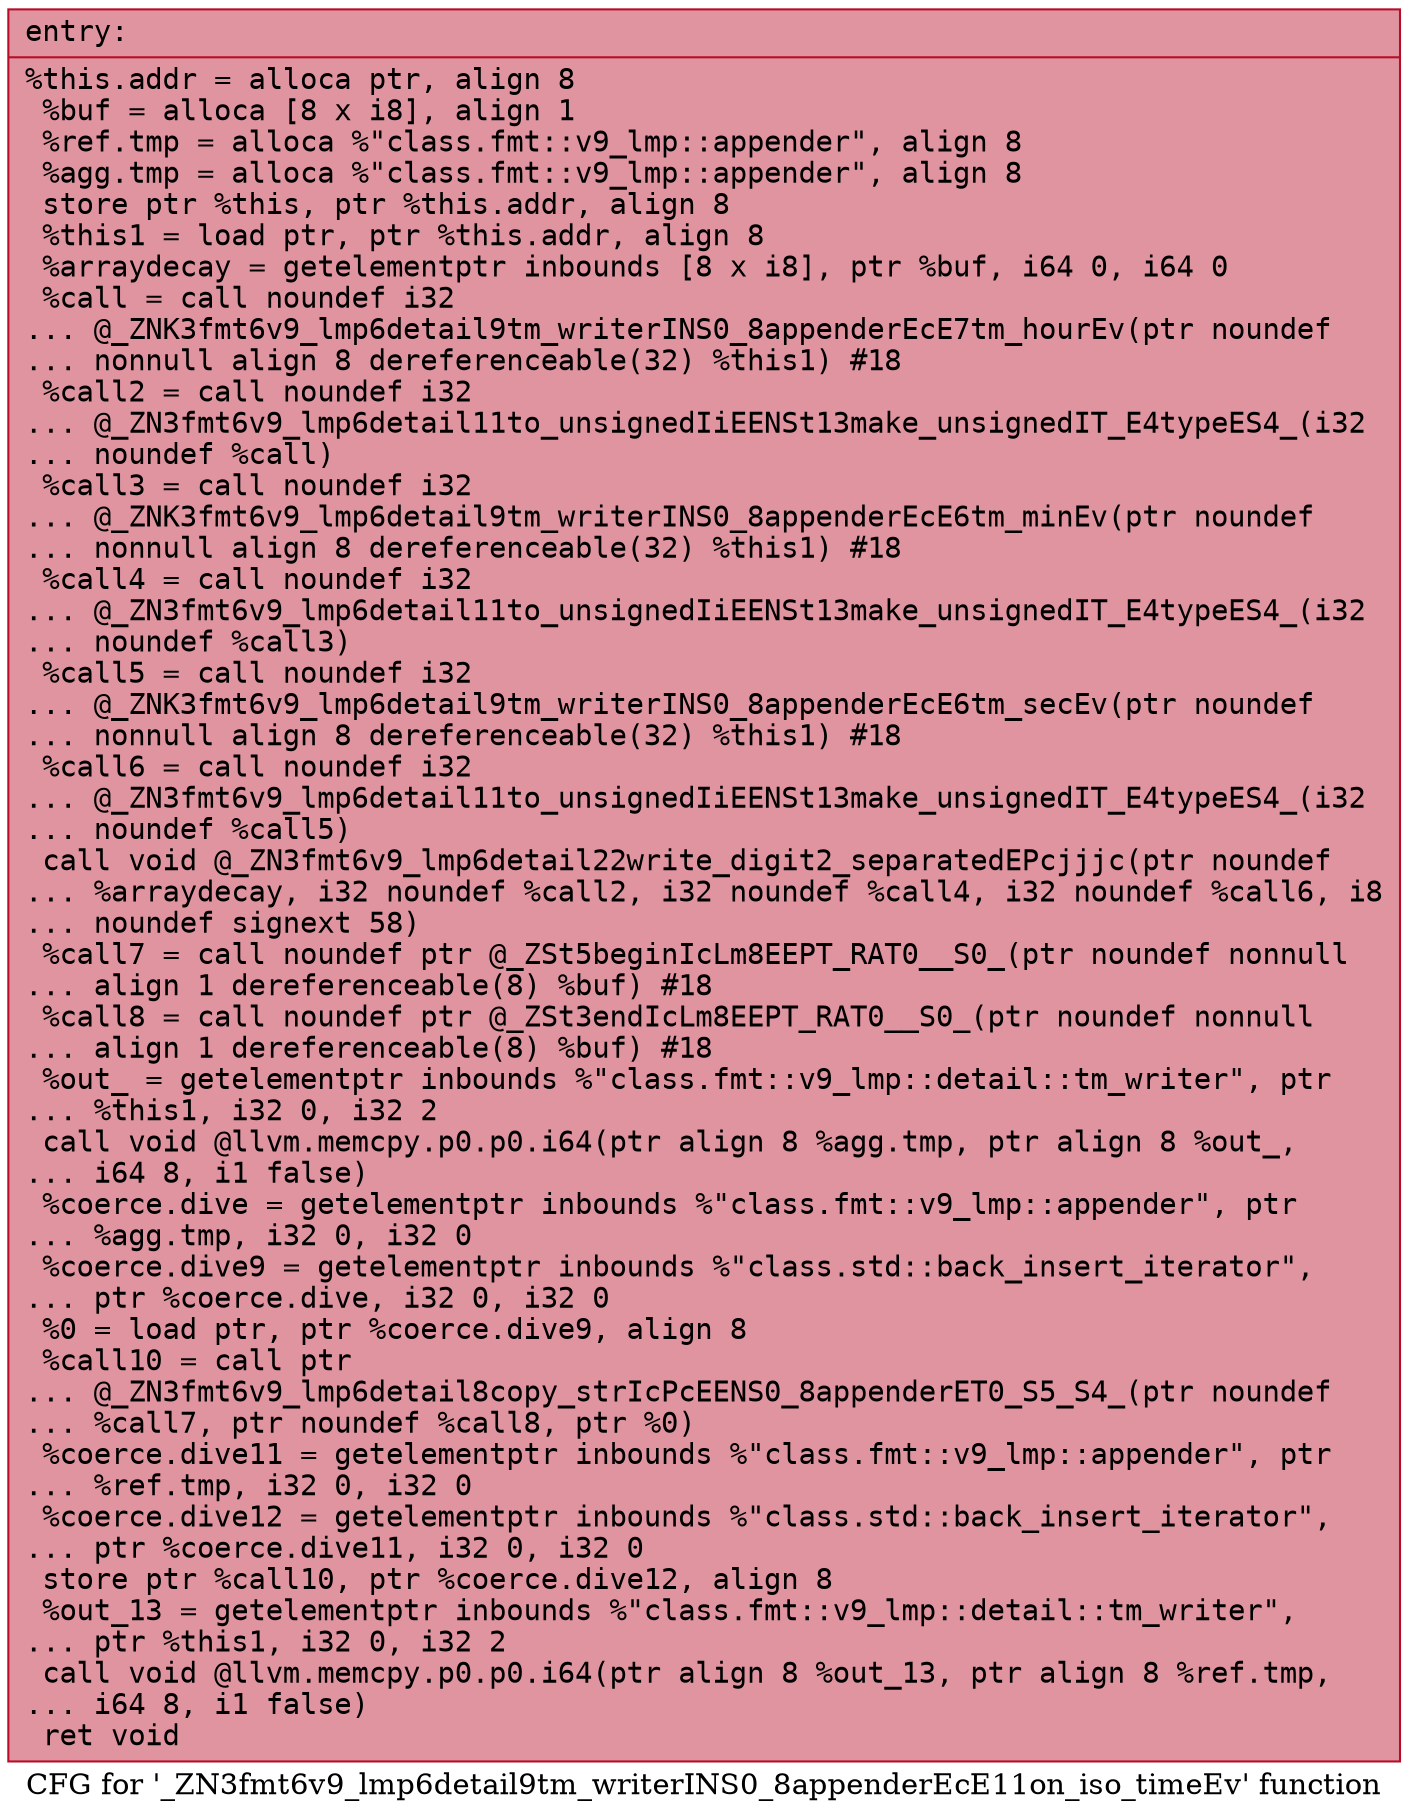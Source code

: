 digraph "CFG for '_ZN3fmt6v9_lmp6detail9tm_writerINS0_8appenderEcE11on_iso_timeEv' function" {
	label="CFG for '_ZN3fmt6v9_lmp6detail9tm_writerINS0_8appenderEcE11on_iso_timeEv' function";

	Node0x558416902f50 [shape=record,color="#b70d28ff", style=filled, fillcolor="#b70d2870" fontname="Courier",label="{entry:\l|  %this.addr = alloca ptr, align 8\l  %buf = alloca [8 x i8], align 1\l  %ref.tmp = alloca %\"class.fmt::v9_lmp::appender\", align 8\l  %agg.tmp = alloca %\"class.fmt::v9_lmp::appender\", align 8\l  store ptr %this, ptr %this.addr, align 8\l  %this1 = load ptr, ptr %this.addr, align 8\l  %arraydecay = getelementptr inbounds [8 x i8], ptr %buf, i64 0, i64 0\l  %call = call noundef i32\l... @_ZNK3fmt6v9_lmp6detail9tm_writerINS0_8appenderEcE7tm_hourEv(ptr noundef\l... nonnull align 8 dereferenceable(32) %this1) #18\l  %call2 = call noundef i32\l... @_ZN3fmt6v9_lmp6detail11to_unsignedIiEENSt13make_unsignedIT_E4typeES4_(i32\l... noundef %call)\l  %call3 = call noundef i32\l... @_ZNK3fmt6v9_lmp6detail9tm_writerINS0_8appenderEcE6tm_minEv(ptr noundef\l... nonnull align 8 dereferenceable(32) %this1) #18\l  %call4 = call noundef i32\l... @_ZN3fmt6v9_lmp6detail11to_unsignedIiEENSt13make_unsignedIT_E4typeES4_(i32\l... noundef %call3)\l  %call5 = call noundef i32\l... @_ZNK3fmt6v9_lmp6detail9tm_writerINS0_8appenderEcE6tm_secEv(ptr noundef\l... nonnull align 8 dereferenceable(32) %this1) #18\l  %call6 = call noundef i32\l... @_ZN3fmt6v9_lmp6detail11to_unsignedIiEENSt13make_unsignedIT_E4typeES4_(i32\l... noundef %call5)\l  call void @_ZN3fmt6v9_lmp6detail22write_digit2_separatedEPcjjjc(ptr noundef\l... %arraydecay, i32 noundef %call2, i32 noundef %call4, i32 noundef %call6, i8\l... noundef signext 58)\l  %call7 = call noundef ptr @_ZSt5beginIcLm8EEPT_RAT0__S0_(ptr noundef nonnull\l... align 1 dereferenceable(8) %buf) #18\l  %call8 = call noundef ptr @_ZSt3endIcLm8EEPT_RAT0__S0_(ptr noundef nonnull\l... align 1 dereferenceable(8) %buf) #18\l  %out_ = getelementptr inbounds %\"class.fmt::v9_lmp::detail::tm_writer\", ptr\l... %this1, i32 0, i32 2\l  call void @llvm.memcpy.p0.p0.i64(ptr align 8 %agg.tmp, ptr align 8 %out_,\l... i64 8, i1 false)\l  %coerce.dive = getelementptr inbounds %\"class.fmt::v9_lmp::appender\", ptr\l... %agg.tmp, i32 0, i32 0\l  %coerce.dive9 = getelementptr inbounds %\"class.std::back_insert_iterator\",\l... ptr %coerce.dive, i32 0, i32 0\l  %0 = load ptr, ptr %coerce.dive9, align 8\l  %call10 = call ptr\l... @_ZN3fmt6v9_lmp6detail8copy_strIcPcEENS0_8appenderET0_S5_S4_(ptr noundef\l... %call7, ptr noundef %call8, ptr %0)\l  %coerce.dive11 = getelementptr inbounds %\"class.fmt::v9_lmp::appender\", ptr\l... %ref.tmp, i32 0, i32 0\l  %coerce.dive12 = getelementptr inbounds %\"class.std::back_insert_iterator\",\l... ptr %coerce.dive11, i32 0, i32 0\l  store ptr %call10, ptr %coerce.dive12, align 8\l  %out_13 = getelementptr inbounds %\"class.fmt::v9_lmp::detail::tm_writer\",\l... ptr %this1, i32 0, i32 2\l  call void @llvm.memcpy.p0.p0.i64(ptr align 8 %out_13, ptr align 8 %ref.tmp,\l... i64 8, i1 false)\l  ret void\l}"];
}
